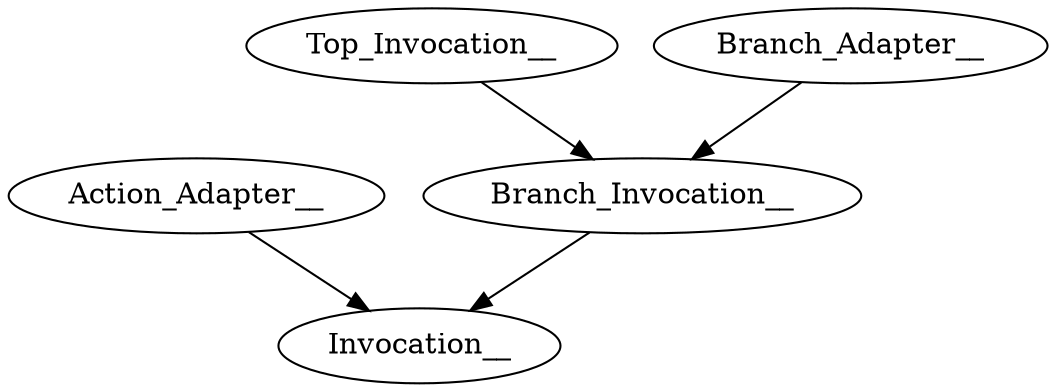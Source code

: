 digraph {

Invocation__

Action_Adapter__ -> Invocation__

Branch_Invocation__ -> Invocation__

Top_Invocation__ -> Branch_Invocation__

Branch_Adapter__ -> Branch_Invocation__

}
